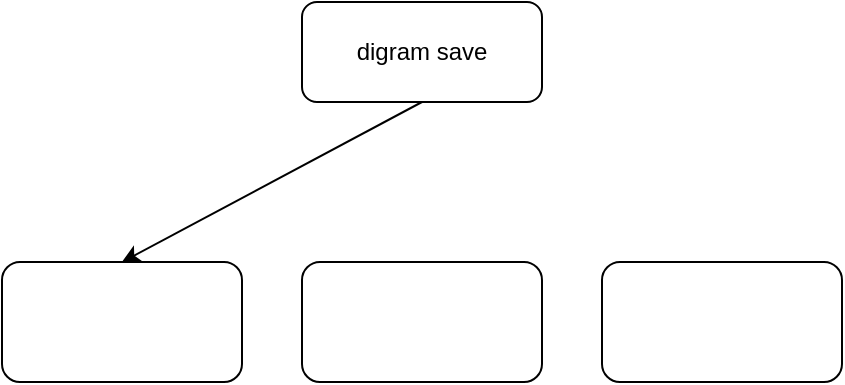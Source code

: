 <mxfile version="24.7.7" pages="2">
  <diagram id="wFE0QG_FPsp0jaGvCLVb" name="Page-1">
    <mxGraphModel dx="1082" dy="628" grid="1" gridSize="10" guides="1" tooltips="1" connect="1" arrows="1" fold="1" page="1" pageScale="1" pageWidth="850" pageHeight="1100" math="0" shadow="0">
      <root>
        <mxCell id="0" />
        <mxCell id="1" parent="0" />
        <mxCell id="ESKSOGNYSAq5s6YTujYL-1" value="digram save" style="rounded=1;whiteSpace=wrap;html=1;" parent="1" vertex="1">
          <mxGeometry x="310" y="140" width="120" height="50" as="geometry" />
        </mxCell>
        <mxCell id="ESKSOGNYSAq5s6YTujYL-5" value="" style="rounded=1;whiteSpace=wrap;html=1;" parent="1" vertex="1">
          <mxGeometry x="160" y="270" width="120" height="60" as="geometry" />
        </mxCell>
        <mxCell id="ESKSOGNYSAq5s6YTujYL-6" value="" style="rounded=1;whiteSpace=wrap;html=1;" parent="1" vertex="1">
          <mxGeometry x="310" y="270" width="120" height="60" as="geometry" />
        </mxCell>
        <mxCell id="ESKSOGNYSAq5s6YTujYL-9" value="" style="whiteSpace=wrap;html=1;rounded=1;" parent="1" vertex="1">
          <mxGeometry x="460" y="270" width="120" height="60" as="geometry" />
        </mxCell>
        <mxCell id="ESKSOGNYSAq5s6YTujYL-11" value="" style="endArrow=classic;html=1;rounded=0;entryX=0.5;entryY=0;entryDx=0;entryDy=0;" parent="1" target="ESKSOGNYSAq5s6YTujYL-5" edge="1">
          <mxGeometry width="50" height="50" relative="1" as="geometry">
            <mxPoint x="370" y="190" as="sourcePoint" />
            <mxPoint x="520" y="430" as="targetPoint" />
          </mxGeometry>
        </mxCell>
      </root>
    </mxGraphModel>
  </diagram>
  <diagram id="ZpJrRf1tD7aQ90hyP-36" name="Page-2">
    <mxGraphModel dx="1082" dy="628" grid="1" gridSize="10" guides="1" tooltips="1" connect="1" arrows="1" fold="1" page="1" pageScale="1" pageWidth="850" pageHeight="1100" math="0" shadow="0">
      <root>
        <mxCell id="0" />
        <mxCell id="1" parent="0" />
        <mxCell id="o8WYAiPcR9RsOmnnXRdX-1" value="&lt;div&gt;createWindow&lt;/div&gt;&lt;div&gt;&lt;span style=&quot;background-color: initial;&quot;&gt;workspace.open(dataStoryWindow)&lt;/span&gt;&lt;br&gt;&lt;/div&gt;" style="rounded=0;whiteSpace=wrap;html=1;fillColor=#e1d5e7;strokeColor=#9673a6;align=left;" vertex="1" parent="1">
          <mxGeometry x="300" y="300" width="240" height="60" as="geometry" />
        </mxCell>
        <mxCell id="o8WYAiPcR9RsOmnnXRdX-2" value="workspace" style="rounded=0;whiteSpace=wrap;html=1;fillColor=#dae8fc;strokeColor=#6c8ebf;" vertex="1" parent="1">
          <mxGeometry x="360" y="110" width="120" height="30" as="geometry" />
        </mxCell>
      </root>
    </mxGraphModel>
  </diagram>
</mxfile>
